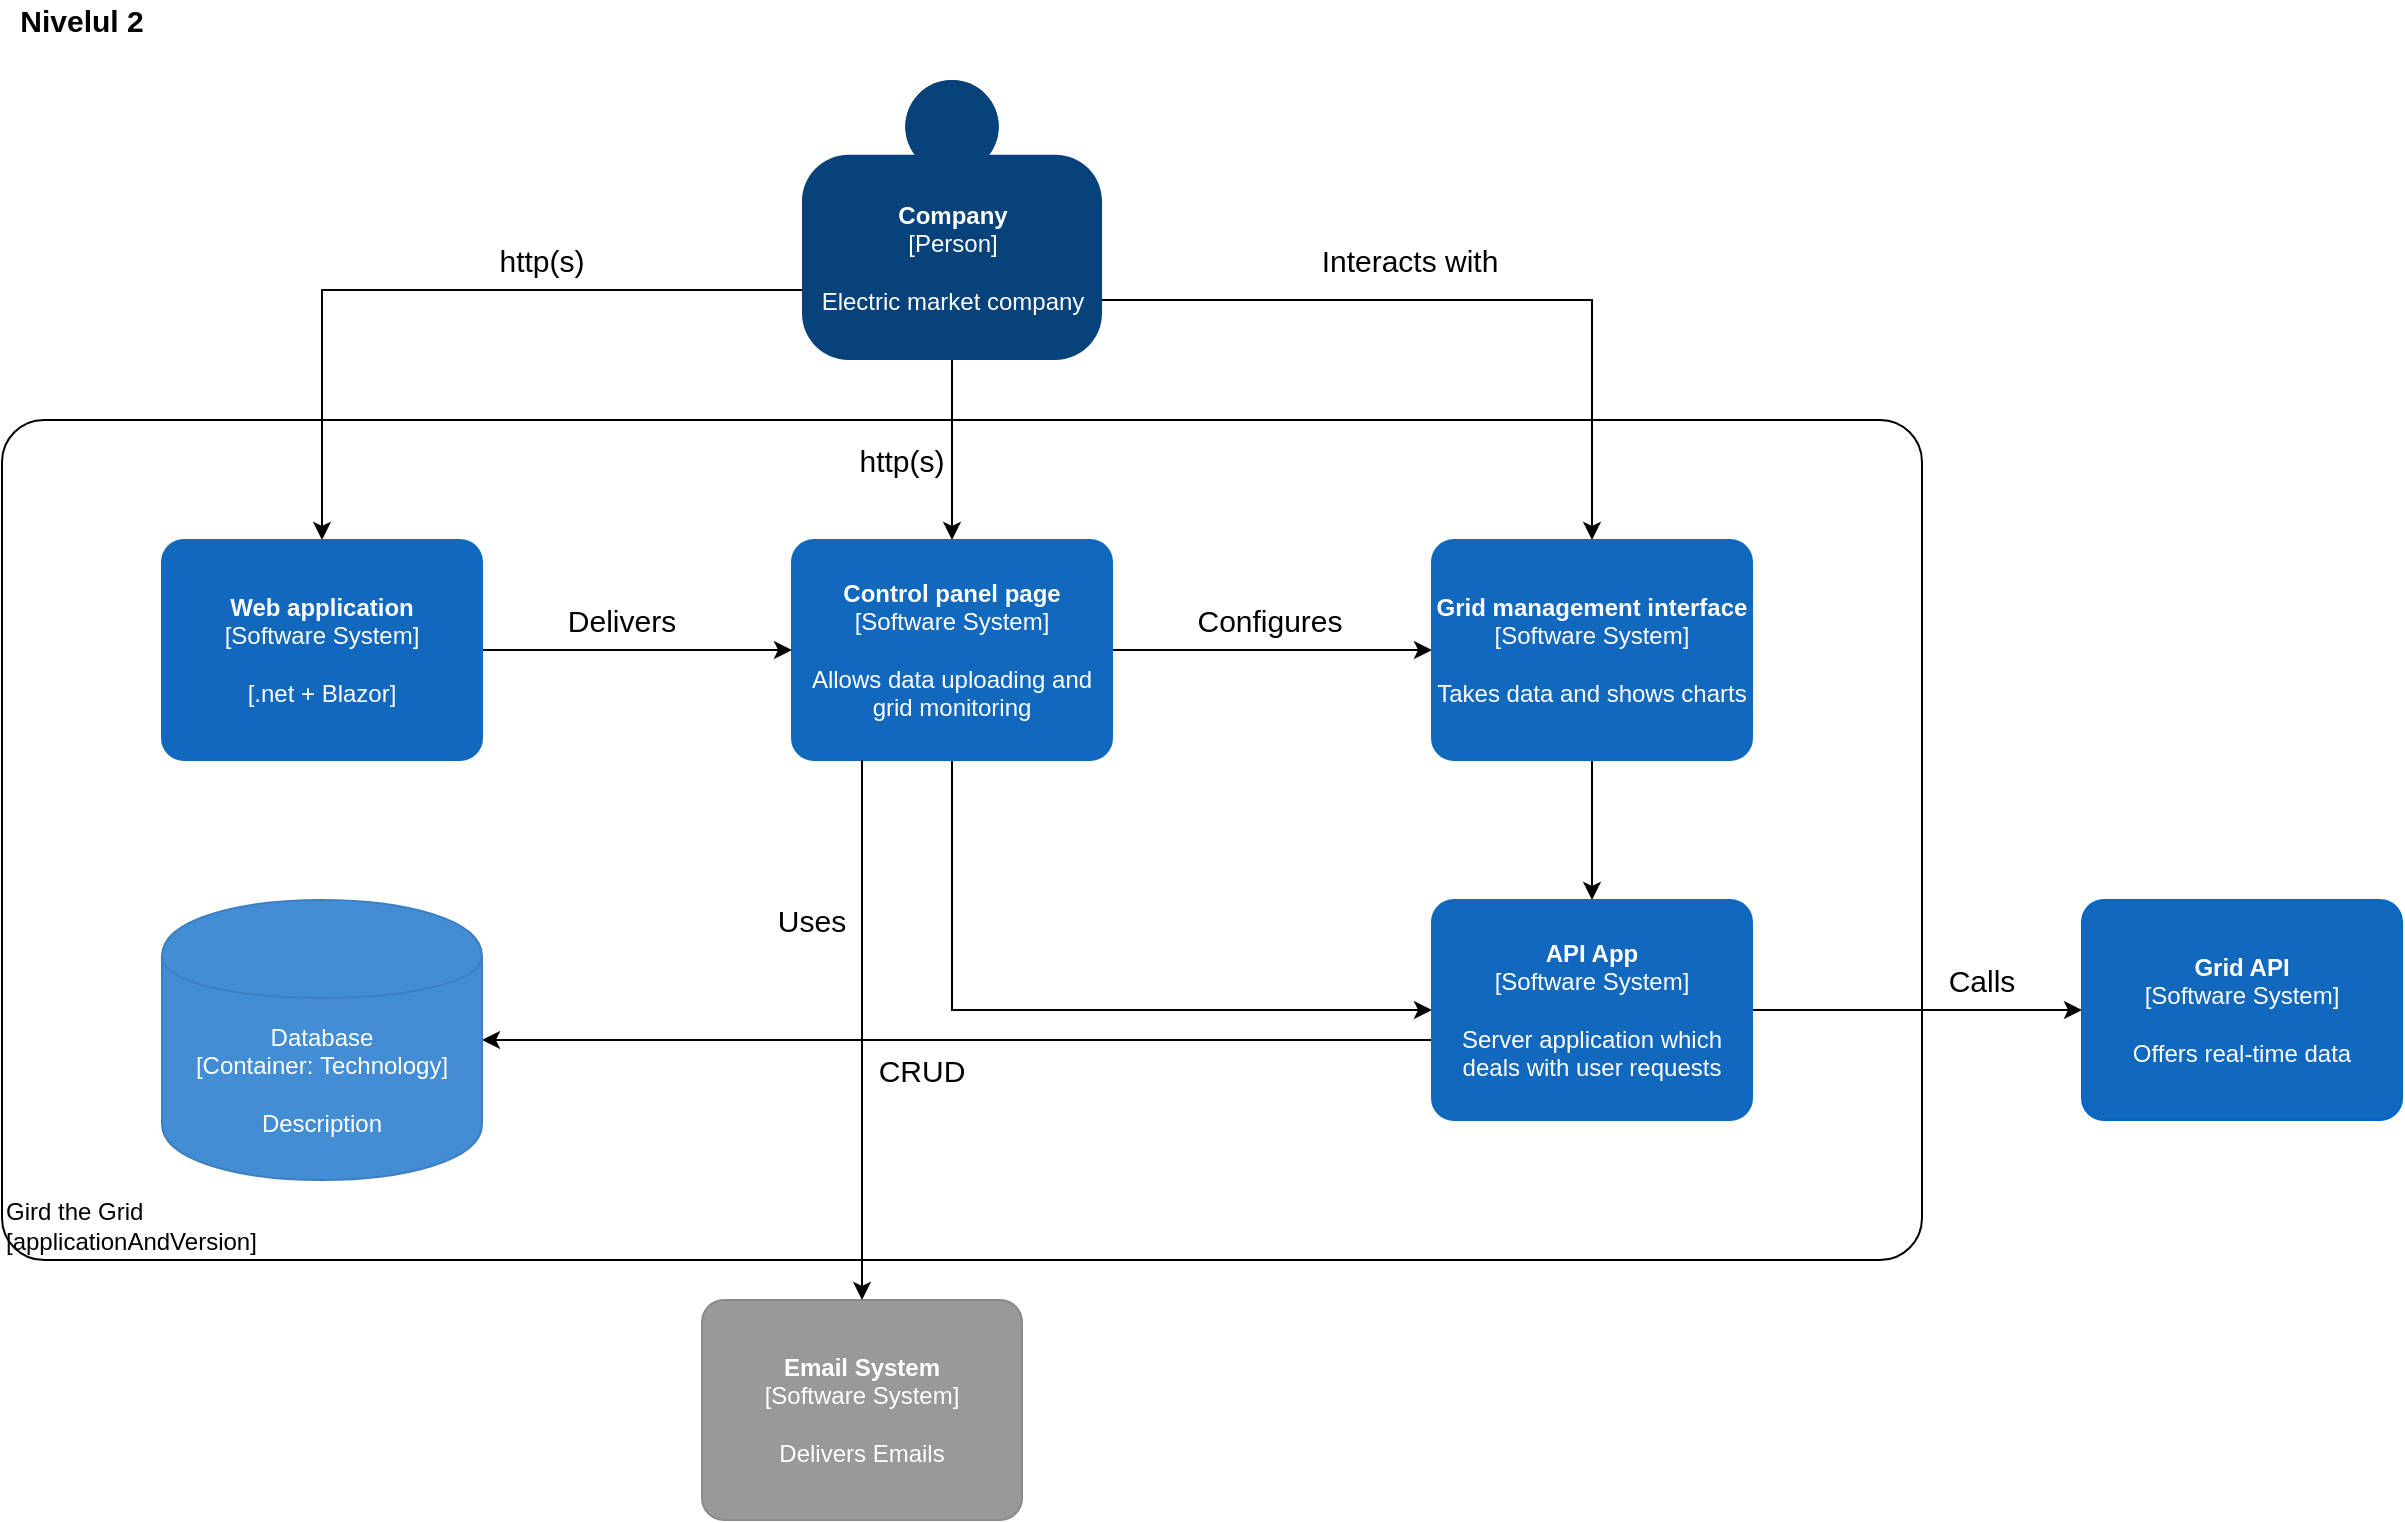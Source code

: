 <mxfile version="14.5.1" type="device"><diagram id="nC_fV4CxhrBPbu7-YntL" name="Page-1"><mxGraphModel dx="1826" dy="783" grid="1" gridSize="10" guides="1" tooltips="1" connect="1" arrows="1" fold="1" page="1" pageScale="1" pageWidth="850" pageHeight="1100" math="0" shadow="0"><root><mxCell id="0"/><mxCell id="1" parent="0"/><object placeholders="1" c4Name="Gird the Grid" c4Type="ExecutionEnvironment" c4Application="applicationAndVersion" label="&lt;div style=&quot;text-align: left&quot;&gt;%c4Name%&lt;/div&gt;&lt;div style=&quot;text-align: left&quot;&gt;[%c4Application%]&lt;/div&gt;" id="otqITolP04dT02fXHNUI-1"><mxCell style="rounded=1;whiteSpace=wrap;html=1;labelBackgroundColor=none;fillColor=#ffffff;fontColor=#000000;align=left;arcSize=5;strokeColor=#000000;verticalAlign=bottom;metaEdit=1;metaData={&quot;c4Type&quot;:{&quot;editable&quot;:false}};points=[[0.25,0,0],[0.5,0,0],[0.75,0,0],[1,0.25,0],[1,0.5,0],[1,0.75,0],[0.75,1,0],[0.5,1,0],[0.25,1,0],[0,0.75,0],[0,0.5,0],[0,0.25,0]];" parent="1" vertex="1"><mxGeometry x="20" y="240" width="960" height="420" as="geometry"/></mxCell></object><mxCell id="otqITolP04dT02fXHNUI-2" value="Nivelul 2" style="text;html=1;strokeColor=none;fillColor=none;align=center;verticalAlign=middle;whiteSpace=wrap;rounded=0;fontSize=15;fontStyle=1" parent="1" vertex="1"><mxGeometry x="20" y="30" width="80" height="20" as="geometry"/></mxCell><mxCell id="otqITolP04dT02fXHNUI-3" style="edgeStyle=orthogonalEdgeStyle;rounded=0;orthogonalLoop=1;jettySize=auto;html=1;exitX=0.5;exitY=1;exitDx=0;exitDy=0;exitPerimeter=0;fontSize=15;" parent="1" edge="1"><mxGeometry relative="1" as="geometry"><mxPoint x="1120" y="630" as="sourcePoint"/><mxPoint x="1120" y="630" as="targetPoint"/></mxGeometry></mxCell><mxCell id="otqITolP04dT02fXHNUI-4" style="edgeStyle=orthogonalEdgeStyle;rounded=0;orthogonalLoop=1;jettySize=auto;html=1;entryX=0.5;entryY=0;entryDx=0;entryDy=0;entryPerimeter=0;fontSize=15;" parent="1" source="otqITolP04dT02fXHNUI-7" target="otqITolP04dT02fXHNUI-10" edge="1"><mxGeometry relative="1" as="geometry"/></mxCell><mxCell id="otqITolP04dT02fXHNUI-5" style="edgeStyle=orthogonalEdgeStyle;rounded=0;orthogonalLoop=1;jettySize=auto;html=1;entryX=0.5;entryY=0;entryDx=0;entryDy=0;entryPerimeter=0;fontSize=15;" parent="1" source="otqITolP04dT02fXHNUI-7" target="otqITolP04dT02fXHNUI-12" edge="1"><mxGeometry relative="1" as="geometry"><Array as="points"><mxPoint x="815" y="180"/></Array></mxGeometry></mxCell><mxCell id="otqITolP04dT02fXHNUI-6" style="edgeStyle=orthogonalEdgeStyle;rounded=0;orthogonalLoop=1;jettySize=auto;html=1;exitX=0;exitY=0.75;exitDx=0;exitDy=0;exitPerimeter=0;entryX=0.5;entryY=0;entryDx=0;entryDy=0;entryPerimeter=0;fontSize=15;" parent="1" source="otqITolP04dT02fXHNUI-7" target="otqITolP04dT02fXHNUI-20" edge="1"><mxGeometry relative="1" as="geometry"/></mxCell><object placeholders="1" c4Name="Company" c4Type="Person" c4Description="Electric market company" label="&lt;b&gt;%c4Name%&lt;/b&gt;&lt;div&gt;[%c4Type%]&lt;/div&gt;&lt;br&gt;&lt;div&gt;%c4Description%&lt;/div&gt;" id="otqITolP04dT02fXHNUI-7"><mxCell style="html=1;dashed=0;whitespace=wrap;fillColor=#08427b;strokeColor=none;fontColor=#ffffff;shape=mxgraph.c4.person;align=center;metaEdit=1;points=[[0.5,0,0],[1,0.5,0],[1,0.75,0],[0.75,1,0],[0.5,1,0],[0.25,1,0],[0,0.75,0],[0,0.5,0]];metaData={&quot;c4Type&quot;:{&quot;editable&quot;:false}};" parent="1" vertex="1"><mxGeometry x="420" y="70" width="150" height="140" as="geometry"/></mxCell></object><mxCell id="otqITolP04dT02fXHNUI-8" style="edgeStyle=orthogonalEdgeStyle;rounded=0;orthogonalLoop=1;jettySize=auto;html=1;entryX=0;entryY=0.5;entryDx=0;entryDy=0;entryPerimeter=0;fontSize=15;" parent="1" source="otqITolP04dT02fXHNUI-10" target="otqITolP04dT02fXHNUI-12" edge="1"><mxGeometry relative="1" as="geometry"/></mxCell><mxCell id="otqITolP04dT02fXHNUI-9" style="edgeStyle=orthogonalEdgeStyle;rounded=0;orthogonalLoop=1;jettySize=auto;html=1;entryX=0;entryY=0.5;entryDx=0;entryDy=0;entryPerimeter=0;fontSize=15;" parent="1" source="otqITolP04dT02fXHNUI-10" target="otqITolP04dT02fXHNUI-17" edge="1"><mxGeometry relative="1" as="geometry"><Array as="points"><mxPoint x="495" y="535"/></Array></mxGeometry></mxCell><object placeholders="1" c4Name="Control panel page" c4Type="Software System" c4Description="Allows data uploading and grid monitoring" label="&lt;b&gt;%c4Name%&lt;/b&gt;&lt;div&gt;[%c4Type%]&lt;/div&gt;&lt;br&gt;&lt;div&gt;%c4Description%&lt;/div&gt;" id="otqITolP04dT02fXHNUI-10"><mxCell style="rounded=1;whiteSpace=wrap;html=1;labelBackgroundColor=none;fillColor=#1168BD;fontColor=#ffffff;align=center;arcSize=10;strokeColor=#1168BD;metaEdit=1;metaData={&quot;c4Type&quot;:{&quot;editable&quot;:false}};points=[[0.25,0,0],[0.5,0,0],[0.75,0,0],[1,0.25,0],[1,0.5,0],[1,0.75,0],[0.75,1,0],[0.5,1,0],[0.25,1,0],[0,0.75,0],[0,0.5,0],[0,0.25,0]];" parent="1" vertex="1"><mxGeometry x="415" y="300" width="160" height="110.0" as="geometry"/></mxCell></object><mxCell id="otqITolP04dT02fXHNUI-11" style="edgeStyle=orthogonalEdgeStyle;rounded=0;orthogonalLoop=1;jettySize=auto;html=1;exitX=0.5;exitY=1;exitDx=0;exitDy=0;exitPerimeter=0;entryX=0.5;entryY=0;entryDx=0;entryDy=0;entryPerimeter=0;fontSize=15;" parent="1" source="otqITolP04dT02fXHNUI-12" target="otqITolP04dT02fXHNUI-17" edge="1"><mxGeometry relative="1" as="geometry"/></mxCell><object placeholders="1" c4Name="Grid management interface&#10;" c4Type="Software System" c4Description="Takes data and shows charts" label="&lt;b&gt;%c4Name%&lt;/b&gt;&lt;div&gt;[%c4Type%]&lt;/div&gt;&lt;br&gt;&lt;div&gt;%c4Description%&lt;/div&gt;" id="otqITolP04dT02fXHNUI-12"><mxCell style="rounded=1;whiteSpace=wrap;html=1;labelBackgroundColor=none;fillColor=#1168BD;fontColor=#ffffff;align=center;arcSize=10;strokeColor=#1168BD;metaEdit=1;metaData={&quot;c4Type&quot;:{&quot;editable&quot;:false}};points=[[0.25,0,0],[0.5,0,0],[0.75,0,0],[1,0.25,0],[1,0.5,0],[1,0.75,0],[0.75,1,0],[0.5,1,0],[0.25,1,0],[0,0.75,0],[0,0.5,0],[0,0.25,0]];" parent="1" vertex="1"><mxGeometry x="735" y="300" width="160" height="110.0" as="geometry"/></mxCell></object><mxCell id="otqITolP04dT02fXHNUI-13" value="Configures" style="text;html=1;strokeColor=none;fillColor=none;align=center;verticalAlign=middle;whiteSpace=wrap;rounded=0;fontSize=15;" parent="1" vertex="1"><mxGeometry x="633.5" y="330" width="40" height="20" as="geometry"/></mxCell><mxCell id="otqITolP04dT02fXHNUI-14" value="Interacts with" style="text;html=1;strokeColor=none;fillColor=none;align=center;verticalAlign=middle;whiteSpace=wrap;rounded=0;fontSize=15;" parent="1" vertex="1"><mxGeometry x="674" y="150" width="100" height="20" as="geometry"/></mxCell><mxCell id="otqITolP04dT02fXHNUI-15" style="edgeStyle=orthogonalEdgeStyle;rounded=0;orthogonalLoop=1;jettySize=auto;html=1;fontSize=15;" parent="1" source="otqITolP04dT02fXHNUI-17" target="otqITolP04dT02fXHNUI-18" edge="1"><mxGeometry relative="1" as="geometry"/></mxCell><mxCell id="otqITolP04dT02fXHNUI-16" style="edgeStyle=orthogonalEdgeStyle;rounded=0;orthogonalLoop=1;jettySize=auto;html=1;fontSize=15;" parent="1" source="otqITolP04dT02fXHNUI-17" target="otqITolP04dT02fXHNUI-25" edge="1"><mxGeometry relative="1" as="geometry"><Array as="points"><mxPoint x="600" y="550"/><mxPoint x="600" y="550"/></Array></mxGeometry></mxCell><object placeholders="1" c4Name="API App" c4Type="Software System" c4Description="Server application which deals with user requests" label="&lt;b&gt;%c4Name%&lt;/b&gt;&lt;div&gt;[%c4Type%]&lt;/div&gt;&lt;br&gt;&lt;div&gt;%c4Description%&lt;/div&gt;" id="otqITolP04dT02fXHNUI-17"><mxCell style="rounded=1;whiteSpace=wrap;html=1;labelBackgroundColor=none;fillColor=#1168BD;fontColor=#ffffff;align=center;arcSize=10;strokeColor=#1168BD;metaEdit=1;metaData={&quot;c4Type&quot;:{&quot;editable&quot;:false}};points=[[0.25,0,0],[0.5,0,0],[0.75,0,0],[1,0.25,0],[1,0.5,0],[1,0.75,0],[0.75,1,0],[0.5,1,0],[0.25,1,0],[0,0.75,0],[0,0.5,0],[0,0.25,0]];" parent="1" vertex="1"><mxGeometry x="735" y="480" width="160" height="110.0" as="geometry"/></mxCell></object><object placeholders="1" c4Name="Grid API" c4Type="Software System" c4Description="Offers real-time data" label="&lt;b&gt;%c4Name%&lt;/b&gt;&lt;div&gt;[%c4Type%]&lt;/div&gt;&lt;br&gt;&lt;div&gt;%c4Description%&lt;/div&gt;" id="otqITolP04dT02fXHNUI-18"><mxCell style="rounded=1;whiteSpace=wrap;html=1;labelBackgroundColor=none;fillColor=#1168BD;fontColor=#ffffff;align=center;arcSize=10;strokeColor=#0066CC;metaEdit=1;metaData={&quot;c4Type&quot;:{&quot;editable&quot;:false}};points=[[0.25,0,0],[0.5,0,0],[0.75,0,0],[1,0.25,0],[1,0.5,0],[1,0.75,0],[0.75,1,0],[0.5,1,0],[0.25,1,0],[0,0.75,0],[0,0.5,0],[0,0.25,0]];" parent="1" vertex="1"><mxGeometry x="1060" y="480" width="160" height="110.0" as="geometry"/></mxCell></object><mxCell id="otqITolP04dT02fXHNUI-19" style="edgeStyle=orthogonalEdgeStyle;rounded=0;orthogonalLoop=1;jettySize=auto;html=1;entryX=0;entryY=0.5;entryDx=0;entryDy=0;entryPerimeter=0;fontSize=15;" parent="1" source="otqITolP04dT02fXHNUI-20" target="otqITolP04dT02fXHNUI-10" edge="1"><mxGeometry relative="1" as="geometry"/></mxCell><object placeholders="1" c4Name="Web application" c4Type="Software System" c4Description="[.net + Blazor]" label="&lt;b&gt;%c4Name%&lt;/b&gt;&lt;div&gt;[%c4Type%]&lt;/div&gt;&lt;br&gt;&lt;div&gt;%c4Description%&lt;/div&gt;" id="otqITolP04dT02fXHNUI-20"><mxCell style="rounded=1;whiteSpace=wrap;html=1;labelBackgroundColor=none;fillColor=#1168BD;fontColor=#ffffff;align=center;arcSize=10;strokeColor=#1168BD;metaEdit=1;metaData={&quot;c4Type&quot;:{&quot;editable&quot;:false}};points=[[0.25,0,0],[0.5,0,0],[0.75,0,0],[1,0.25,0],[1,0.5,0],[1,0.75,0],[0.75,1,0],[0.5,1,0],[0.25,1,0],[0,0.75,0],[0,0.5,0],[0,0.25,0]];" parent="1" vertex="1"><mxGeometry x="100" y="300" width="160" height="110.0" as="geometry"/></mxCell></object><mxCell id="otqITolP04dT02fXHNUI-21" value="Delivers" style="text;html=1;strokeColor=none;fillColor=none;align=center;verticalAlign=middle;whiteSpace=wrap;rounded=0;fontSize=15;" parent="1" vertex="1"><mxGeometry x="310" y="330" width="40" height="20" as="geometry"/></mxCell><mxCell id="otqITolP04dT02fXHNUI-22" value="http(s)" style="text;html=1;strokeColor=none;fillColor=none;align=center;verticalAlign=middle;whiteSpace=wrap;rounded=0;fontSize=15;" parent="1" vertex="1"><mxGeometry x="270" y="150" width="40" height="20" as="geometry"/></mxCell><mxCell id="otqITolP04dT02fXHNUI-23" value="http(s)" style="text;html=1;strokeColor=none;fillColor=none;align=center;verticalAlign=middle;whiteSpace=wrap;rounded=0;fontSize=15;" parent="1" vertex="1"><mxGeometry x="450" y="250" width="40" height="20" as="geometry"/></mxCell><mxCell id="otqITolP04dT02fXHNUI-24" value="Calls" style="text;html=1;strokeColor=none;fillColor=none;align=center;verticalAlign=middle;whiteSpace=wrap;rounded=0;fontSize=15;" parent="1" vertex="1"><mxGeometry x="990" y="510" width="40" height="20" as="geometry"/></mxCell><object placeholders="1" c4Type="Database" c4Technology="Technology" c4Description="Description" label="%c4Type%&lt;div&gt;[Container:&amp;nbsp;%c4Technology%]&lt;/div&gt;&lt;br&gt;&lt;div&gt;%c4Description%&lt;/div&gt;" id="otqITolP04dT02fXHNUI-25"><mxCell style="shape=cylinder;whiteSpace=wrap;html=1;boundedLbl=1;rounded=0;labelBackgroundColor=none;fillColor=#438DD5;fontSize=12;fontColor=#ffffff;align=center;strokeColor=#3C7FC0;metaEdit=1;points=[[0.5,0,0],[1,0.25,0],[1,0.5,0],[1,0.75,0],[0.5,1,0],[0,0.75,0],[0,0.5,0],[0,0.25,0]];metaData={&quot;c4Type&quot;:{&quot;editable&quot;:false}};" parent="1" vertex="1"><mxGeometry x="100" y="480" width="160" height="140" as="geometry"/></mxCell></object><mxCell id="otqITolP04dT02fXHNUI-26" value="CRUD" style="text;html=1;strokeColor=none;fillColor=none;align=center;verticalAlign=middle;whiteSpace=wrap;rounded=0;fontSize=15;" parent="1" vertex="1"><mxGeometry x="460" y="555" width="40" height="20" as="geometry"/></mxCell><object placeholders="1" c4Name="Email System" c4Type="Software System" c4Description="Delivers Emails" label="&lt;b&gt;%c4Name%&lt;/b&gt;&lt;div&gt;[%c4Type%]&lt;/div&gt;&lt;br&gt;&lt;div&gt;%c4Description%&lt;/div&gt;" id="sYyoHV6oQcNo0VdB32BX-2"><mxCell style="rounded=1;whiteSpace=wrap;html=1;labelBackgroundColor=none;fillColor=#999999;fontColor=#ffffff;align=center;arcSize=10;strokeColor=#8A8A8A;metaEdit=1;metaData={&quot;c4Type&quot;:{&quot;editable&quot;:false}};points=[[0.25,0,0],[0.5,0,0],[0.75,0,0],[1,0.25,0],[1,0.5,0],[1,0.75,0],[0.75,1,0],[0.5,1,0],[0.25,1,0],[0,0.75,0],[0,0.5,0],[0,0.25,0]];" vertex="1" parent="1"><mxGeometry x="370" y="680" width="160" height="110.0" as="geometry"/></mxCell></object><mxCell id="sYyoHV6oQcNo0VdB32BX-5" value="" style="endArrow=classic;html=1;entryX=0.5;entryY=0;entryDx=0;entryDy=0;entryPerimeter=0;" edge="1" parent="1" target="sYyoHV6oQcNo0VdB32BX-2"><mxGeometry width="50" height="50" relative="1" as="geometry"><mxPoint x="450" y="410" as="sourcePoint"/><mxPoint x="420" y="440" as="targetPoint"/></mxGeometry></mxCell><mxCell id="sYyoHV6oQcNo0VdB32BX-8" value="Uses" style="text;html=1;strokeColor=none;fillColor=none;align=center;verticalAlign=middle;whiteSpace=wrap;rounded=0;fontSize=15;" vertex="1" parent="1"><mxGeometry x="405" y="480" width="40" height="20" as="geometry"/></mxCell></root></mxGraphModel></diagram></mxfile>
